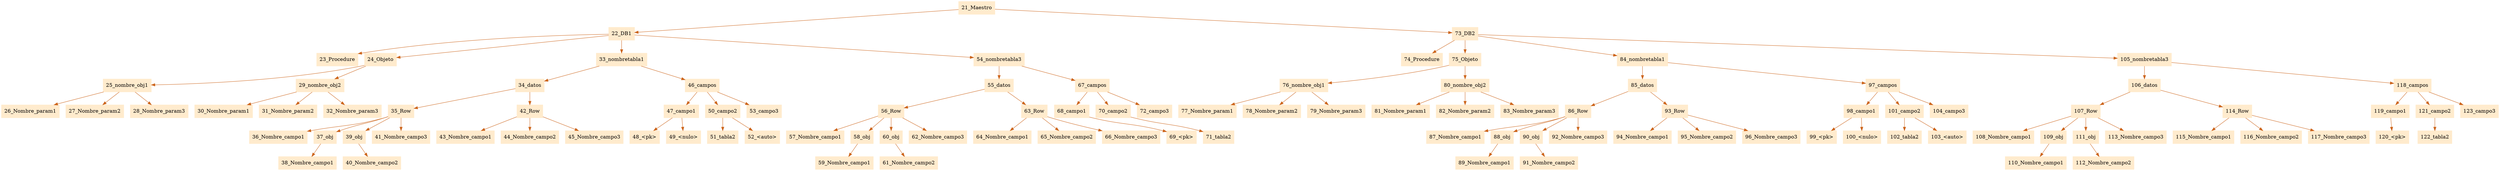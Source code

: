 digraph G {node[shape=box, style=filled, color=blanchedalmond]; edge[color=chocolate3];rankdir=UD 

"21_Maestro"->"22_DB1""22_DB1"->"23_Procedure""22_DB1"->"24_Objeto""24_Objeto"->"25_nombre_obj1""25_nombre_obj1"->"26_Nombre_param1""25_nombre_obj1"->"27_Nombre_param2""25_nombre_obj1"->"28_Nombre_param3""24_Objeto"->"29_nombre_obj2""29_nombre_obj2"->"30_Nombre_param1""29_nombre_obj2"->"31_Nombre_param2""29_nombre_obj2"->"32_Nombre_param3""22_DB1"->"33_nombretabla1""33_nombretabla1"->"34_datos""34_datos"->"35_Row""35_Row"->"36_Nombre_campo1""35_Row"->"37_obj""37_obj"->"38_Nombre_campo1""35_Row"->"39_obj""39_obj"->"40_Nombre_campo2""35_Row"->"41_Nombre_campo3""34_datos"->"42_Row""42_Row"->"43_Nombre_campo1""42_Row"->"44_Nombre_campo2""42_Row"->"45_Nombre_campo3""33_nombretabla1"->"46_campos""46_campos"->"47_campo1""47_campo1"->"48_<pk>""47_campo1"->"49_<nulo>""46_campos"->"50_campo2""50_campo2"->"51_tabla2""50_campo2"->"52_<auto>""46_campos"->"53_campo3""22_DB1"->"54_nombretabla3""54_nombretabla3"->"55_datos""55_datos"->"56_Row""56_Row"->"57_Nombre_campo1""56_Row"->"58_obj""58_obj"->"59_Nombre_campo1""56_Row"->"60_obj""60_obj"->"61_Nombre_campo2""56_Row"->"62_Nombre_campo3""55_datos"->"63_Row""63_Row"->"64_Nombre_campo1""63_Row"->"65_Nombre_campo2""63_Row"->"66_Nombre_campo3""54_nombretabla3"->"67_campos""67_campos"->"68_campo1""68_campo1"->"69_<pk>""67_campos"->"70_campo2""70_campo2"->"71_tabla2""67_campos"->"72_campo3""21_Maestro"->"73_DB2""73_DB2"->"74_Procedure""73_DB2"->"75_Objeto""75_Objeto"->"76_nombre_obj1""76_nombre_obj1"->"77_Nombre_param1""76_nombre_obj1"->"78_Nombre_param2""76_nombre_obj1"->"79_Nombre_param3""75_Objeto"->"80_nombre_obj2""80_nombre_obj2"->"81_Nombre_param1""80_nombre_obj2"->"82_Nombre_param2""80_nombre_obj2"->"83_Nombre_param3""73_DB2"->"84_nombretabla1""84_nombretabla1"->"85_datos""85_datos"->"86_Row""86_Row"->"87_Nombre_campo1""86_Row"->"88_obj""88_obj"->"89_Nombre_campo1""86_Row"->"90_obj""90_obj"->"91_Nombre_campo2""86_Row"->"92_Nombre_campo3""85_datos"->"93_Row""93_Row"->"94_Nombre_campo1""93_Row"->"95_Nombre_campo2""93_Row"->"96_Nombre_campo3""84_nombretabla1"->"97_campos""97_campos"->"98_campo1""98_campo1"->"99_<pk>""98_campo1"->"100_<nulo>""97_campos"->"101_campo2""101_campo2"->"102_tabla2""101_campo2"->"103_<auto>""97_campos"->"104_campo3""73_DB2"->"105_nombretabla3""105_nombretabla3"->"106_datos""106_datos"->"107_Row""107_Row"->"108_Nombre_campo1""107_Row"->"109_obj""109_obj"->"110_Nombre_campo1""107_Row"->"111_obj""111_obj"->"112_Nombre_campo2""107_Row"->"113_Nombre_campo3""106_datos"->"114_Row""114_Row"->"115_Nombre_campo1""114_Row"->"116_Nombre_campo2""114_Row"->"117_Nombre_campo3""105_nombretabla3"->"118_campos""118_campos"->"119_campo1""119_campo1"->"120_<pk>""118_campos"->"121_campo2""121_campo2"->"122_tabla2""118_campos"->"123_campo3"

}
